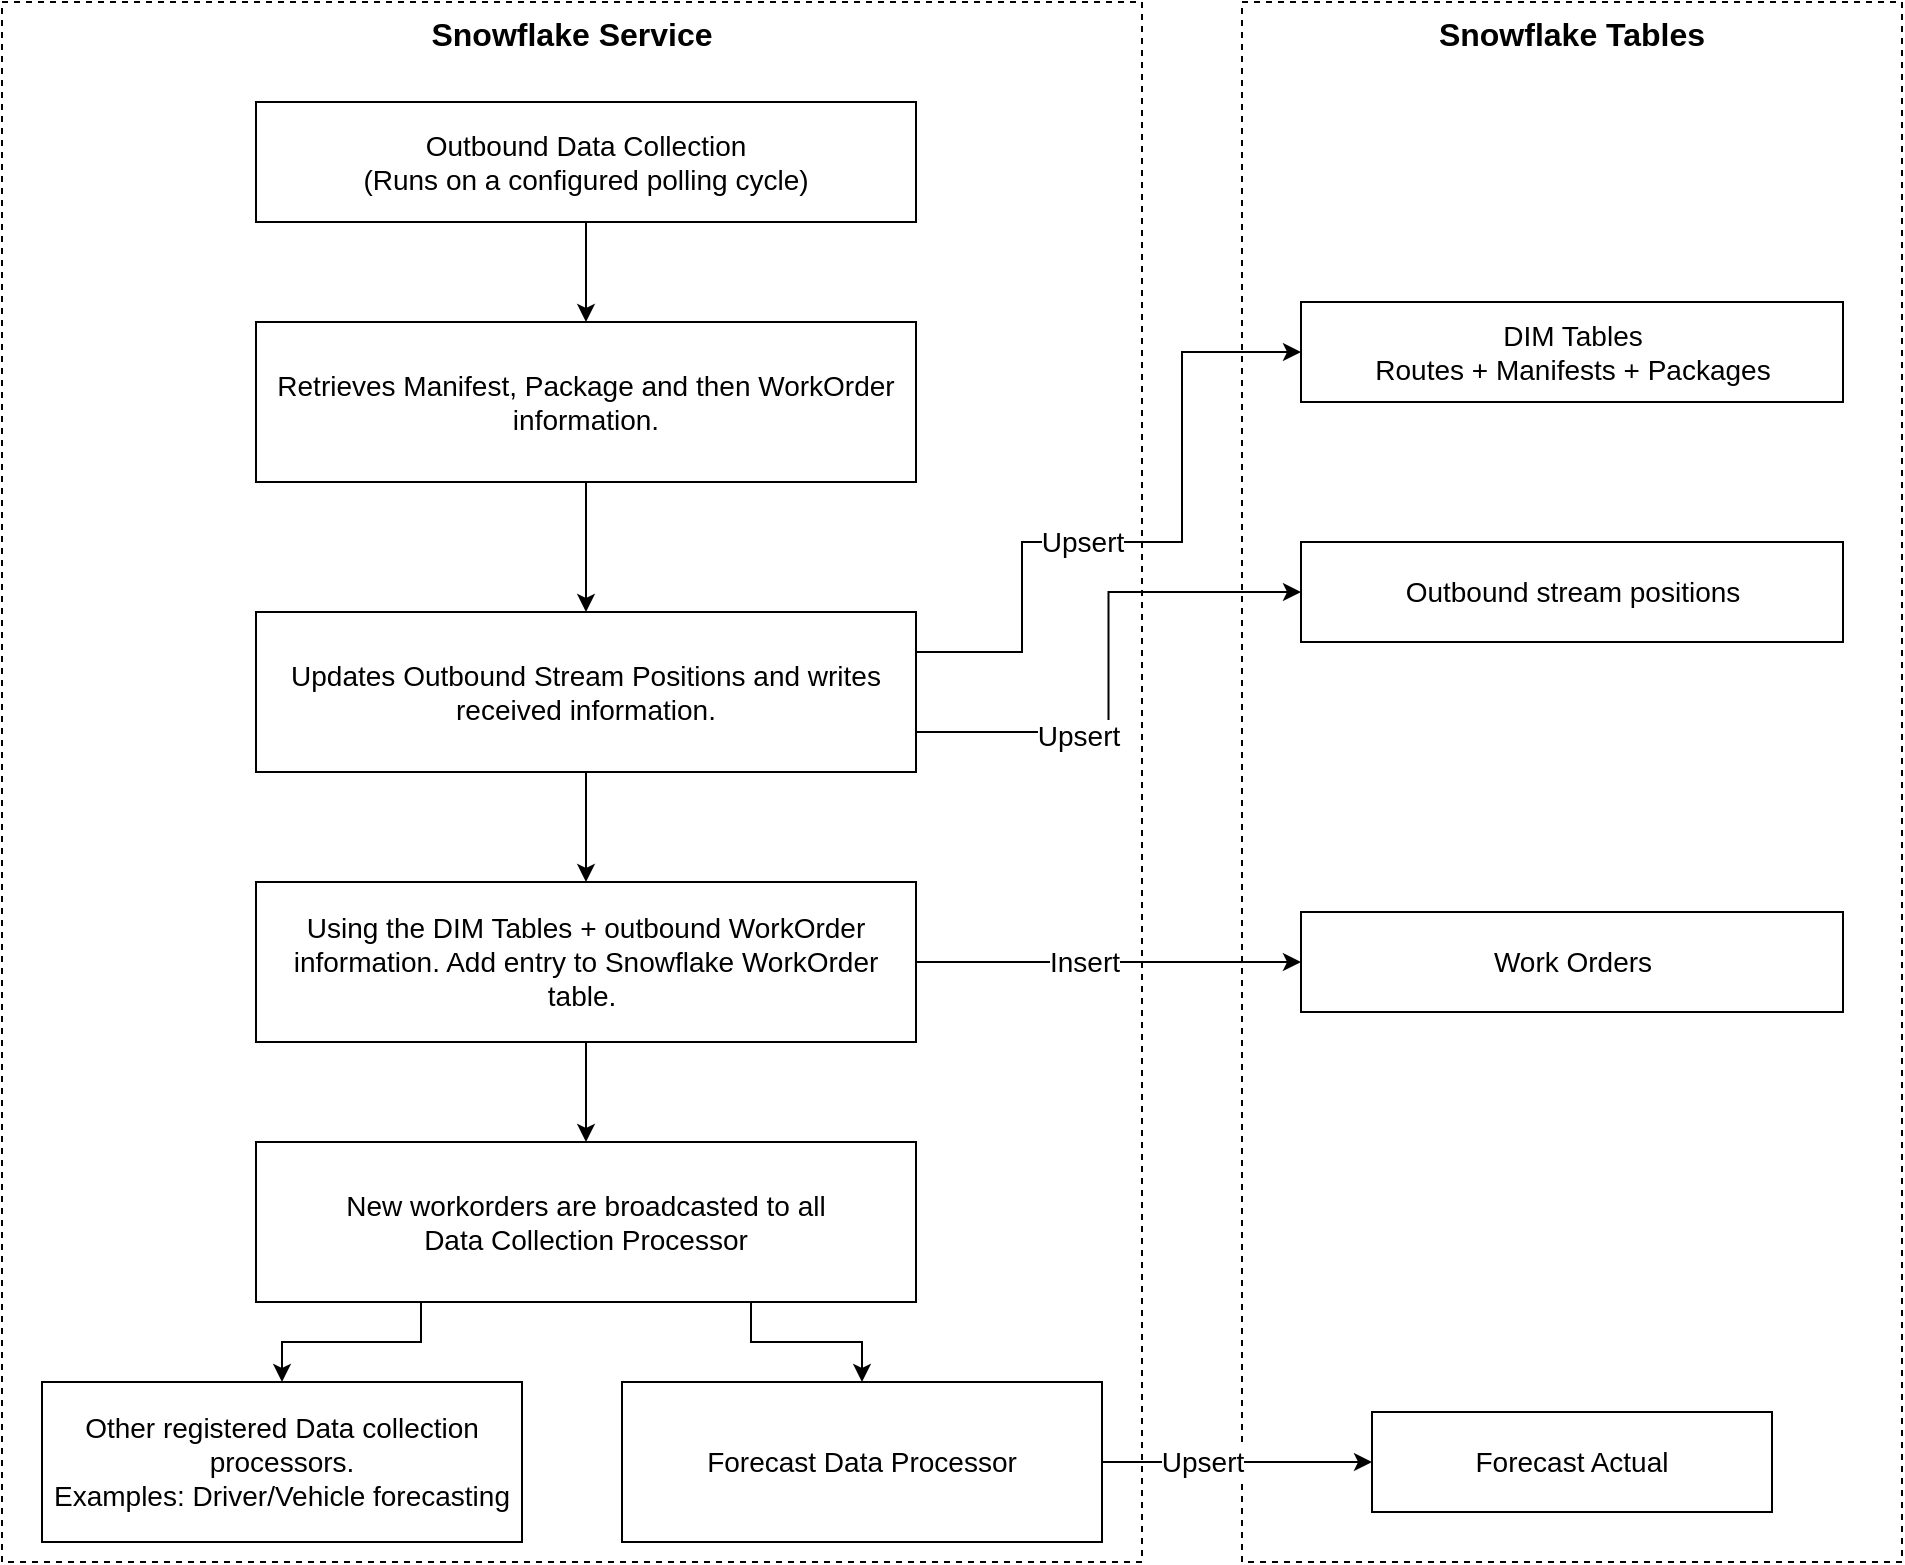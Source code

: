 <mxfile version="28.1.2">
  <diagram name="Page-1" id="b49rs1CCKQuxUYoasYGA">
    <mxGraphModel dx="1678" dy="1015" grid="1" gridSize="10" guides="1" tooltips="1" connect="1" arrows="1" fold="1" page="1" pageScale="1" pageWidth="827" pageHeight="1169" math="0" shadow="0">
      <root>
        <mxCell id="0" />
        <mxCell id="1" parent="0" />
        <mxCell id="V3oIw_tFHmD7RHKYPGYt-1" value="&lt;span style=&quot;font-size: 16px;&quot;&gt;&lt;b&gt;Snowflake Service&lt;/b&gt;&lt;/span&gt;" style="html=1;whiteSpace=wrap;dashed=1;gradientColor=default;fillColor=none;labelPosition=center;verticalLabelPosition=middle;align=center;verticalAlign=top;" vertex="1" parent="1">
          <mxGeometry x="370" y="90" width="570" height="780" as="geometry" />
        </mxCell>
        <mxCell id="V3oIw_tFHmD7RHKYPGYt-3" style="edgeStyle=orthogonalEdgeStyle;rounded=0;orthogonalLoop=1;jettySize=auto;html=1;exitX=0.5;exitY=1;exitDx=0;exitDy=0;entryX=0.5;entryY=0;entryDx=0;entryDy=0;" edge="1" parent="1" source="V3oIw_tFHmD7RHKYPGYt-4" target="V3oIw_tFHmD7RHKYPGYt-6">
          <mxGeometry relative="1" as="geometry" />
        </mxCell>
        <mxCell id="V3oIw_tFHmD7RHKYPGYt-4" value="Outbound Data Collection&lt;div&gt;(Runs on a configured polling cycle)&lt;/div&gt;" style="whiteSpace=wrap;html=1;align=center;fontSize=14;" vertex="1" parent="1">
          <mxGeometry x="497" y="140" width="330" height="60" as="geometry" />
        </mxCell>
        <mxCell id="V3oIw_tFHmD7RHKYPGYt-5" style="edgeStyle=orthogonalEdgeStyle;rounded=0;orthogonalLoop=1;jettySize=auto;html=1;exitX=0.5;exitY=1;exitDx=0;exitDy=0;entryX=0.5;entryY=0;entryDx=0;entryDy=0;" edge="1" parent="1" source="V3oIw_tFHmD7RHKYPGYt-6" target="V3oIw_tFHmD7RHKYPGYt-12">
          <mxGeometry relative="1" as="geometry" />
        </mxCell>
        <mxCell id="V3oIw_tFHmD7RHKYPGYt-6" value="&lt;font style=&quot;font-size: 14px;&quot;&gt;Retrieves Manifest, Package and then WorkOrder information.&lt;/font&gt;" style="rounded=0;whiteSpace=wrap;html=1;" vertex="1" parent="1">
          <mxGeometry x="497" y="250" width="330" height="80" as="geometry" />
        </mxCell>
        <mxCell id="V3oIw_tFHmD7RHKYPGYt-11" style="edgeStyle=orthogonalEdgeStyle;rounded=0;orthogonalLoop=1;jettySize=auto;html=1;exitX=0.5;exitY=1;exitDx=0;exitDy=0;entryX=0.5;entryY=0;entryDx=0;entryDy=0;" edge="1" parent="1" source="V3oIw_tFHmD7RHKYPGYt-12" target="V3oIw_tFHmD7RHKYPGYt-14">
          <mxGeometry relative="1" as="geometry" />
        </mxCell>
        <mxCell id="V3oIw_tFHmD7RHKYPGYt-23" style="edgeStyle=orthogonalEdgeStyle;rounded=0;orthogonalLoop=1;jettySize=auto;html=1;exitX=1;exitY=0.75;exitDx=0;exitDy=0;entryX=0;entryY=0.5;entryDx=0;entryDy=0;" edge="1" parent="1" source="V3oIw_tFHmD7RHKYPGYt-12" target="V3oIw_tFHmD7RHKYPGYt-22">
          <mxGeometry relative="1" as="geometry" />
        </mxCell>
        <mxCell id="V3oIw_tFHmD7RHKYPGYt-24" style="edgeStyle=orthogonalEdgeStyle;rounded=0;orthogonalLoop=1;jettySize=auto;html=1;exitX=1;exitY=0.25;exitDx=0;exitDy=0;entryX=0;entryY=0.5;entryDx=0;entryDy=0;" edge="1" parent="1" source="V3oIw_tFHmD7RHKYPGYt-12" target="V3oIw_tFHmD7RHKYPGYt-21">
          <mxGeometry relative="1" as="geometry">
            <Array as="points">
              <mxPoint x="880" y="415" />
              <mxPoint x="880" y="360" />
              <mxPoint x="960" y="360" />
              <mxPoint x="960" y="265" />
            </Array>
          </mxGeometry>
        </mxCell>
        <mxCell id="V3oIw_tFHmD7RHKYPGYt-27" value="&lt;font style=&quot;font-size: 14px;&quot;&gt;Upsert&lt;/font&gt;" style="edgeLabel;html=1;align=center;verticalAlign=middle;resizable=0;points=[];" vertex="1" connectable="0" parent="V3oIw_tFHmD7RHKYPGYt-24">
          <mxGeometry x="0.494" y="2" relative="1" as="geometry">
            <mxPoint x="-48" y="68" as="offset" />
          </mxGeometry>
        </mxCell>
        <mxCell id="V3oIw_tFHmD7RHKYPGYt-12" value="&lt;font style=&quot;font-size: 14px;&quot;&gt;Updates Outbound Stream Positions and writes received information.&lt;/font&gt;" style="rounded=0;whiteSpace=wrap;html=1;" vertex="1" parent="1">
          <mxGeometry x="497" y="395" width="330" height="80" as="geometry" />
        </mxCell>
        <mxCell id="V3oIw_tFHmD7RHKYPGYt-13" style="edgeStyle=orthogonalEdgeStyle;rounded=0;orthogonalLoop=1;jettySize=auto;html=1;exitX=0.5;exitY=1;exitDx=0;exitDy=0;entryX=0.5;entryY=0;entryDx=0;entryDy=0;" edge="1" parent="1" source="V3oIw_tFHmD7RHKYPGYt-14" target="V3oIw_tFHmD7RHKYPGYt-16">
          <mxGeometry relative="1" as="geometry" />
        </mxCell>
        <mxCell id="V3oIw_tFHmD7RHKYPGYt-26" style="edgeStyle=orthogonalEdgeStyle;rounded=0;orthogonalLoop=1;jettySize=auto;html=1;exitX=1;exitY=0.5;exitDx=0;exitDy=0;entryX=0;entryY=0.5;entryDx=0;entryDy=0;" edge="1" parent="1" source="V3oIw_tFHmD7RHKYPGYt-14" target="V3oIw_tFHmD7RHKYPGYt-25">
          <mxGeometry relative="1" as="geometry" />
        </mxCell>
        <mxCell id="V3oIw_tFHmD7RHKYPGYt-29" value="&lt;font style=&quot;font-size: 14px;&quot;&gt;Insert&lt;/font&gt;" style="edgeLabel;html=1;align=center;verticalAlign=middle;resizable=0;points=[];" vertex="1" connectable="0" parent="V3oIw_tFHmD7RHKYPGYt-26">
          <mxGeometry x="-0.135" relative="1" as="geometry">
            <mxPoint as="offset" />
          </mxGeometry>
        </mxCell>
        <mxCell id="V3oIw_tFHmD7RHKYPGYt-14" value="&lt;font style=&quot;font-size: 14px;&quot;&gt;Using the DIM Tables + outbound WorkOrder information. Add entry to Snowflake WorkOrder table.&amp;nbsp;&lt;/font&gt;" style="rounded=0;whiteSpace=wrap;html=1;" vertex="1" parent="1">
          <mxGeometry x="497" y="530" width="330" height="80" as="geometry" />
        </mxCell>
        <mxCell id="V3oIw_tFHmD7RHKYPGYt-30" style="edgeStyle=orthogonalEdgeStyle;rounded=0;orthogonalLoop=1;jettySize=auto;html=1;exitX=0.25;exitY=1;exitDx=0;exitDy=0;entryX=0.5;entryY=0;entryDx=0;entryDy=0;" edge="1" parent="1" source="V3oIw_tFHmD7RHKYPGYt-16" target="V3oIw_tFHmD7RHKYPGYt-18">
          <mxGeometry relative="1" as="geometry">
            <Array as="points">
              <mxPoint x="580" y="760" />
              <mxPoint x="510" y="760" />
            </Array>
          </mxGeometry>
        </mxCell>
        <mxCell id="V3oIw_tFHmD7RHKYPGYt-32" style="edgeStyle=orthogonalEdgeStyle;rounded=0;orthogonalLoop=1;jettySize=auto;html=1;exitX=0.75;exitY=1;exitDx=0;exitDy=0;entryX=0.5;entryY=0;entryDx=0;entryDy=0;" edge="1" parent="1" source="V3oIw_tFHmD7RHKYPGYt-16" target="V3oIw_tFHmD7RHKYPGYt-31">
          <mxGeometry relative="1" as="geometry" />
        </mxCell>
        <mxCell id="V3oIw_tFHmD7RHKYPGYt-16" value="&lt;font style=&quot;font-size: 14px;&quot;&gt;New workorders are broadcasted to all&lt;br&gt;Data Collection Processor&lt;/font&gt;" style="rounded=0;whiteSpace=wrap;html=1;" vertex="1" parent="1">
          <mxGeometry x="497" y="660" width="330" height="80" as="geometry" />
        </mxCell>
        <mxCell id="V3oIw_tFHmD7RHKYPGYt-18" value="&lt;font style=&quot;font-size: 14px;&quot;&gt;Other registered Data collection processors.&lt;br&gt;Examples: Driver/Vehicle forecasting&lt;/font&gt;" style="rounded=0;whiteSpace=wrap;html=1;" vertex="1" parent="1">
          <mxGeometry x="390" y="780" width="240" height="80" as="geometry" />
        </mxCell>
        <mxCell id="V3oIw_tFHmD7RHKYPGYt-20" value="&lt;span style=&quot;font-size: 16px;&quot;&gt;&lt;b&gt;Snowflake Tables&lt;/b&gt;&lt;/span&gt;" style="html=1;whiteSpace=wrap;dashed=1;gradientColor=default;fillColor=none;labelPosition=center;verticalLabelPosition=middle;align=center;verticalAlign=top;" vertex="1" parent="1">
          <mxGeometry x="990" y="90" width="330" height="780" as="geometry" />
        </mxCell>
        <mxCell id="V3oIw_tFHmD7RHKYPGYt-19" value="Forecast Actual" style="whiteSpace=wrap;html=1;align=center;fontSize=14;" vertex="1" parent="1">
          <mxGeometry x="1055" y="795" width="200" height="50" as="geometry" />
        </mxCell>
        <mxCell id="V3oIw_tFHmD7RHKYPGYt-21" value="DIM Tables&lt;div&gt;Routes + Manifests + Packages&lt;/div&gt;" style="whiteSpace=wrap;html=1;align=center;fontSize=14;" vertex="1" parent="1">
          <mxGeometry x="1019.5" y="240" width="271" height="50" as="geometry" />
        </mxCell>
        <mxCell id="V3oIw_tFHmD7RHKYPGYt-22" value="Outbound stream positions" style="whiteSpace=wrap;html=1;align=center;fontSize=14;" vertex="1" parent="1">
          <mxGeometry x="1019.5" y="360" width="271" height="50" as="geometry" />
        </mxCell>
        <mxCell id="V3oIw_tFHmD7RHKYPGYt-25" value="Work Orders" style="whiteSpace=wrap;html=1;align=center;fontSize=14;" vertex="1" parent="1">
          <mxGeometry x="1019.5" y="545" width="271" height="50" as="geometry" />
        </mxCell>
        <mxCell id="V3oIw_tFHmD7RHKYPGYt-28" value="&lt;font style=&quot;font-size: 14px;&quot;&gt;Upsert&lt;/font&gt;" style="edgeLabel;html=1;align=center;verticalAlign=middle;resizable=0;points=[];" vertex="1" connectable="0" parent="1">
          <mxGeometry x="920" y="450" as="geometry">
            <mxPoint x="-12" y="7" as="offset" />
          </mxGeometry>
        </mxCell>
        <mxCell id="V3oIw_tFHmD7RHKYPGYt-33" style="edgeStyle=orthogonalEdgeStyle;rounded=0;orthogonalLoop=1;jettySize=auto;html=1;exitX=1;exitY=0.5;exitDx=0;exitDy=0;entryX=0;entryY=0.5;entryDx=0;entryDy=0;" edge="1" parent="1" source="V3oIw_tFHmD7RHKYPGYt-31" target="V3oIw_tFHmD7RHKYPGYt-19">
          <mxGeometry relative="1" as="geometry" />
        </mxCell>
        <mxCell id="V3oIw_tFHmD7RHKYPGYt-34" value="&lt;font style=&quot;font-size: 14px;&quot;&gt;Upsert&lt;/font&gt;" style="edgeLabel;html=1;align=center;verticalAlign=middle;resizable=0;points=[];" vertex="1" connectable="0" parent="V3oIw_tFHmD7RHKYPGYt-33">
          <mxGeometry x="-0.378" y="2" relative="1" as="geometry">
            <mxPoint x="8" y="2" as="offset" />
          </mxGeometry>
        </mxCell>
        <mxCell id="V3oIw_tFHmD7RHKYPGYt-31" value="&lt;span style=&quot;font-size: 14px;&quot;&gt;Forecast Data Processor&lt;/span&gt;" style="rounded=0;whiteSpace=wrap;html=1;" vertex="1" parent="1">
          <mxGeometry x="680" y="780" width="240" height="80" as="geometry" />
        </mxCell>
      </root>
    </mxGraphModel>
  </diagram>
</mxfile>
